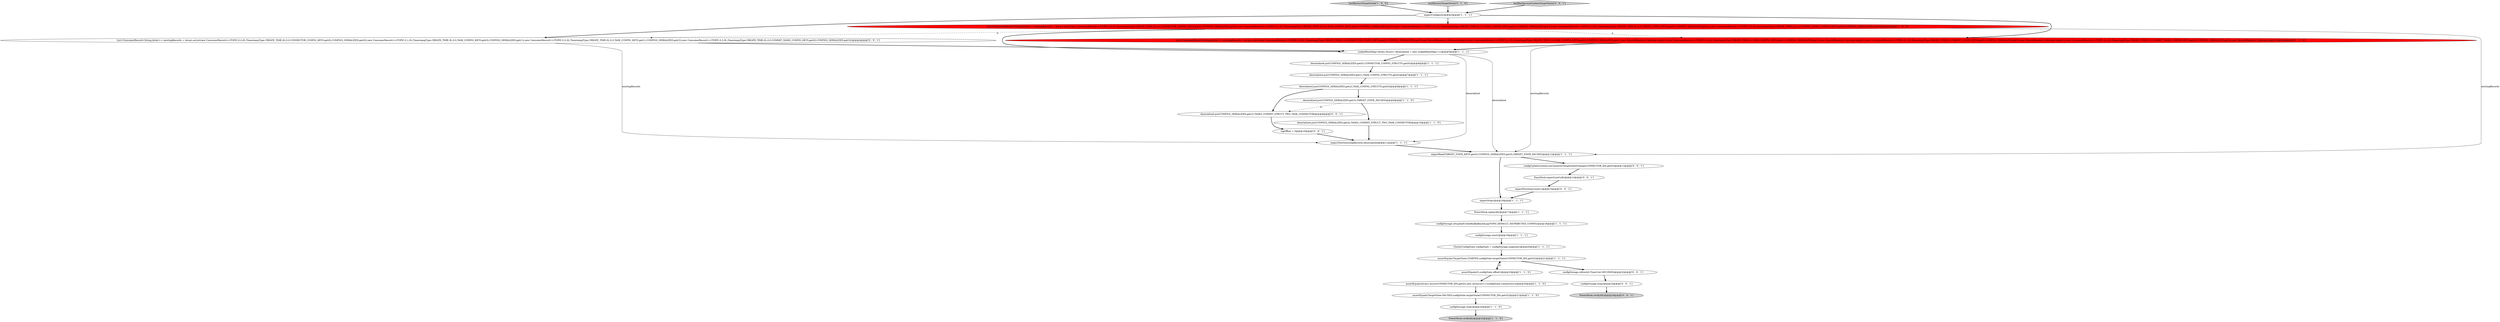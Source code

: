 digraph {
3 [style = filled, label = "expectConfigure()@@@3@@@['1', '1', '1']", fillcolor = white, shape = ellipse image = "AAA0AAABBB1BBB"];
29 [style = filled, label = "List<ConsumerRecord<String,byte((>> existingRecords = Arrays.asList(new ConsumerRecord<>(TOPIC,0,0,0L,TimestampType.CREATE_TIME,0L,0,0,CONNECTOR_CONFIG_KEYS.get(0),CONFIGS_SERIALIZED.get(0)),new ConsumerRecord<>(TOPIC,0,1,0L,TimestampType.CREATE_TIME,0L,0,0,TASK_CONFIG_KEYS.get(0),CONFIGS_SERIALIZED.get(1)),new ConsumerRecord<>(TOPIC,0,2,0L,TimestampType.CREATE_TIME,0L,0,0,TASK_CONFIG_KEYS.get(1),CONFIGS_SERIALIZED.get(2)),new ConsumerRecord<>(TOPIC,0,3,0L,TimestampType.CREATE_TIME,0L,0,0,COMMIT_TASKS_CONFIG_KEYS.get(0),CONFIGS_SERIALIZED.get(3)))@@@4@@@['0', '0', '1']", fillcolor = white, shape = ellipse image = "AAA0AAABBB3BBB"];
4 [style = filled, label = "testRestoreTargetState['1', '0', '0']", fillcolor = lightgray, shape = diamond image = "AAA0AAABBB1BBB"];
25 [style = filled, label = "configStorage.stop()@@@23@@@['0', '0', '1']", fillcolor = white, shape = ellipse image = "AAA0AAABBB3BBB"];
6 [style = filled, label = "assertEquals(TargetState.PAUSED,configState.targetState(CONNECTOR_IDS.get(0)))@@@21@@@['1', '1', '0']", fillcolor = white, shape = ellipse image = "AAA0AAABBB1BBB"];
8 [style = filled, label = "configStorage.setupAndCreateKafkaBasedLog(TOPIC,DEFAULT_DISTRIBUTED_CONFIG)@@@18@@@['1', '1', '1']", fillcolor = white, shape = ellipse image = "AAA0AAABBB1BBB"];
14 [style = filled, label = "List<ConsumerRecord<String,byte((>> existingRecords = Arrays.asList(new ConsumerRecord<>(TOPIC,0,0,0L,TimestampType.CREATE_TIME,0L,0,0,CONNECTOR_CONFIG_KEYS.get(0),CONFIGS_SERIALIZED.get(0)),new ConsumerRecord<>(TOPIC,0,1,0L,TimestampType.CREATE_TIME,0L,0,0,TASK_CONFIG_KEYS.get(0),CONFIGS_SERIALIZED.get(1)),new ConsumerRecord<>(TOPIC,0,2,0L,TimestampType.CREATE_TIME,0L,0,0,TASK_CONFIG_KEYS.get(1),CONFIGS_SERIALIZED.get(2)),new ConsumerRecord<>(TOPIC,0,3,0L,TimestampType.CREATE_TIME,0L,0,0,TARGET_STATE_KEYS.get(0),CONFIGS_SERIALIZED.get(3)),new ConsumerRecord<>(TOPIC,0,4,0L,TimestampType.CREATE_TIME,0L,0,0,COMMIT_TASKS_CONFIG_KEYS.get(0),CONFIGS_SERIALIZED.get(4)))@@@4@@@['1', '0', '0']", fillcolor = red, shape = ellipse image = "AAA1AAABBB1BBB"];
24 [style = filled, label = "EasyMock.expectLastCall()@@@14@@@['0', '0', '1']", fillcolor = white, shape = ellipse image = "AAA0AAABBB3BBB"];
17 [style = filled, label = "PowerMock.replayAll()@@@17@@@['1', '1', '1']", fillcolor = white, shape = ellipse image = "AAA0AAABBB1BBB"];
10 [style = filled, label = "deserialized.put(CONFIGS_SERIALIZED.get(4),TASKS_COMMIT_STRUCT_TWO_TASK_CONNECTOR)@@@10@@@['1', '1', '0']", fillcolor = white, shape = ellipse image = "AAA0AAABBB1BBB"];
28 [style = filled, label = "logOffset = 5@@@10@@@['0', '0', '1']", fillcolor = white, shape = ellipse image = "AAA0AAABBB3BBB"];
9 [style = filled, label = "expectRead(TARGET_STATE_KEYS.get(0),CONFIGS_SERIALIZED.get(0),TARGET_STATE_PAUSED)@@@12@@@['1', '1', '1']", fillcolor = white, shape = ellipse image = "AAA0AAABBB1BBB"];
5 [style = filled, label = "deserialized.put(CONFIGS_SERIALIZED.get(0),CONNECTOR_CONFIG_STRUCTS.get(0))@@@6@@@['1', '1', '1']", fillcolor = white, shape = ellipse image = "AAA0AAABBB1BBB"];
19 [style = filled, label = "PowerMock.verifyAll()@@@23@@@['1', '1', '0']", fillcolor = lightgray, shape = ellipse image = "AAA0AAABBB1BBB"];
0 [style = filled, label = "expectStart(existingRecords,deserialized)@@@11@@@['1', '1', '1']", fillcolor = white, shape = ellipse image = "AAA0AAABBB1BBB"];
21 [style = filled, label = "assertEquals(Arrays.asList(CONNECTOR_IDS.get(0)),new ArrayList<>(configState.connectors()))@@@20@@@['1', '1', '0']", fillcolor = white, shape = ellipse image = "AAA0AAABBB1BBB"];
18 [style = filled, label = "deserialized.put(CONFIGS_SERIALIZED.get(2),TASK_CONFIG_STRUCTS.get(0))@@@8@@@['1', '1', '1']", fillcolor = white, shape = ellipse image = "AAA0AAABBB1BBB"];
32 [style = filled, label = "PowerMock.verifyAll()@@@24@@@['0', '0', '1']", fillcolor = lightgray, shape = ellipse image = "AAA0AAABBB3BBB"];
27 [style = filled, label = "configUpdateListener.onConnectorTargetStateChange(CONNECTOR_IDS.get(0))@@@13@@@['0', '0', '1']", fillcolor = white, shape = ellipse image = "AAA0AAABBB3BBB"];
33 [style = filled, label = "deserialized.put(CONFIGS_SERIALIZED.get(3),TASKS_COMMIT_STRUCT_TWO_TASK_CONNECTOR)@@@9@@@['0', '0', '1']", fillcolor = white, shape = ellipse image = "AAA0AAABBB3BBB"];
23 [style = filled, label = "List<ConsumerRecord<String,byte((>> existingRecords = Arrays.asList(new ConsumerRecord<>(TOPIC,0,0,0L,TimestampType.CREATE_TIME,0,0,CONNECTOR_CONFIG_KEYS.get(0),CONFIGS_SERIALIZED.get(0),new RecordHeaders(),Optional.empty()),new ConsumerRecord<>(TOPIC,0,1,0L,TimestampType.CREATE_TIME,0,0,TASK_CONFIG_KEYS.get(0),CONFIGS_SERIALIZED.get(1),new RecordHeaders(),Optional.empty()),new ConsumerRecord<>(TOPIC,0,2,0L,TimestampType.CREATE_TIME,0,0,TASK_CONFIG_KEYS.get(1),CONFIGS_SERIALIZED.get(2),new RecordHeaders(),Optional.empty()),new ConsumerRecord<>(TOPIC,0,3,0L,TimestampType.CREATE_TIME,0,0,TARGET_STATE_KEYS.get(0),CONFIGS_SERIALIZED.get(3),new RecordHeaders(),Optional.empty()),new ConsumerRecord<>(TOPIC,0,4,0L,TimestampType.CREATE_TIME,0,0,COMMIT_TASKS_CONFIG_KEYS.get(0),CONFIGS_SERIALIZED.get(4),new RecordHeaders(),Optional.empty()))@@@4@@@['0', '1', '0']", fillcolor = red, shape = ellipse image = "AAA1AAABBB2BBB"];
2 [style = filled, label = "deserialized.put(CONFIGS_SERIALIZED.get(1),TASK_CONFIG_STRUCTS.get(0))@@@7@@@['1', '1', '1']", fillcolor = white, shape = ellipse image = "AAA0AAABBB1BBB"];
11 [style = filled, label = "configStorage.start()@@@19@@@['1', '1', '1']", fillcolor = white, shape = ellipse image = "AAA0AAABBB1BBB"];
30 [style = filled, label = "configStorage.refresh(0,TimeUnit.SECONDS)@@@22@@@['0', '0', '1']", fillcolor = white, shape = ellipse image = "AAA0AAABBB3BBB"];
12 [style = filled, label = "LinkedHashMap<byte((,Struct> deserialized = new LinkedHashMap<>()@@@5@@@['1', '1', '1']", fillcolor = white, shape = ellipse image = "AAA0AAABBB1BBB"];
7 [style = filled, label = "expectStop()@@@16@@@['1', '1', '1']", fillcolor = white, shape = ellipse image = "AAA0AAABBB1BBB"];
1 [style = filled, label = "assertEquals(5,configState.offset())@@@19@@@['1', '1', '0']", fillcolor = white, shape = ellipse image = "AAA0AAABBB1BBB"];
15 [style = filled, label = "ClusterConfigState configState = configStorage.snapshot()@@@20@@@['1', '1', '1']", fillcolor = white, shape = ellipse image = "AAA0AAABBB1BBB"];
13 [style = filled, label = "deserialized.put(CONFIGS_SERIALIZED.get(3),TARGET_STATE_PAUSED)@@@9@@@['1', '1', '0']", fillcolor = white, shape = ellipse image = "AAA0AAABBB1BBB"];
22 [style = filled, label = "testRestoreTargetState['0', '1', '0']", fillcolor = lightgray, shape = diamond image = "AAA0AAABBB2BBB"];
26 [style = filled, label = "expectPartitionCount(1)@@@15@@@['0', '0', '1']", fillcolor = white, shape = ellipse image = "AAA0AAABBB3BBB"];
20 [style = filled, label = "assertEquals(TargetState.STARTED,configState.targetState(CONNECTOR_IDS.get(0)))@@@21@@@['1', '1', '1']", fillcolor = white, shape = ellipse image = "AAA0AAABBB1BBB"];
16 [style = filled, label = "configStorage.stop()@@@22@@@['1', '1', '0']", fillcolor = white, shape = ellipse image = "AAA0AAABBB1BBB"];
31 [style = filled, label = "testBackgroundUpdateTargetState['0', '0', '1']", fillcolor = lightgray, shape = diamond image = "AAA0AAABBB3BBB"];
13->10 [style = bold, label=""];
17->8 [style = bold, label=""];
4->3 [style = bold, label=""];
0->9 [style = bold, label=""];
7->17 [style = bold, label=""];
12->5 [style = bold, label=""];
26->7 [style = bold, label=""];
21->6 [style = bold, label=""];
33->28 [style = bold, label=""];
3->14 [style = bold, label=""];
18->33 [style = bold, label=""];
25->32 [style = bold, label=""];
2->18 [style = bold, label=""];
30->25 [style = bold, label=""];
29->0 [style = solid, label="existingRecords"];
20->1 [style = bold, label=""];
9->7 [style = bold, label=""];
16->19 [style = bold, label=""];
11->15 [style = bold, label=""];
9->27 [style = bold, label=""];
1->20 [style = dashed, label="0"];
22->3 [style = bold, label=""];
28->0 [style = bold, label=""];
24->26 [style = bold, label=""];
5->2 [style = bold, label=""];
3->23 [style = bold, label=""];
29->12 [style = bold, label=""];
14->9 [style = solid, label="existingRecords"];
14->23 [style = dashed, label="0"];
6->16 [style = bold, label=""];
1->21 [style = bold, label=""];
15->20 [style = bold, label=""];
14->12 [style = bold, label=""];
10->0 [style = bold, label=""];
18->13 [style = bold, label=""];
13->33 [style = dashed, label="0"];
23->12 [style = bold, label=""];
27->24 [style = bold, label=""];
12->9 [style = solid, label="deserialized"];
31->3 [style = bold, label=""];
20->30 [style = bold, label=""];
14->29 [style = dashed, label="0"];
8->11 [style = bold, label=""];
12->0 [style = solid, label="deserialized"];
3->29 [style = bold, label=""];
23->9 [style = solid, label="existingRecords"];
}

